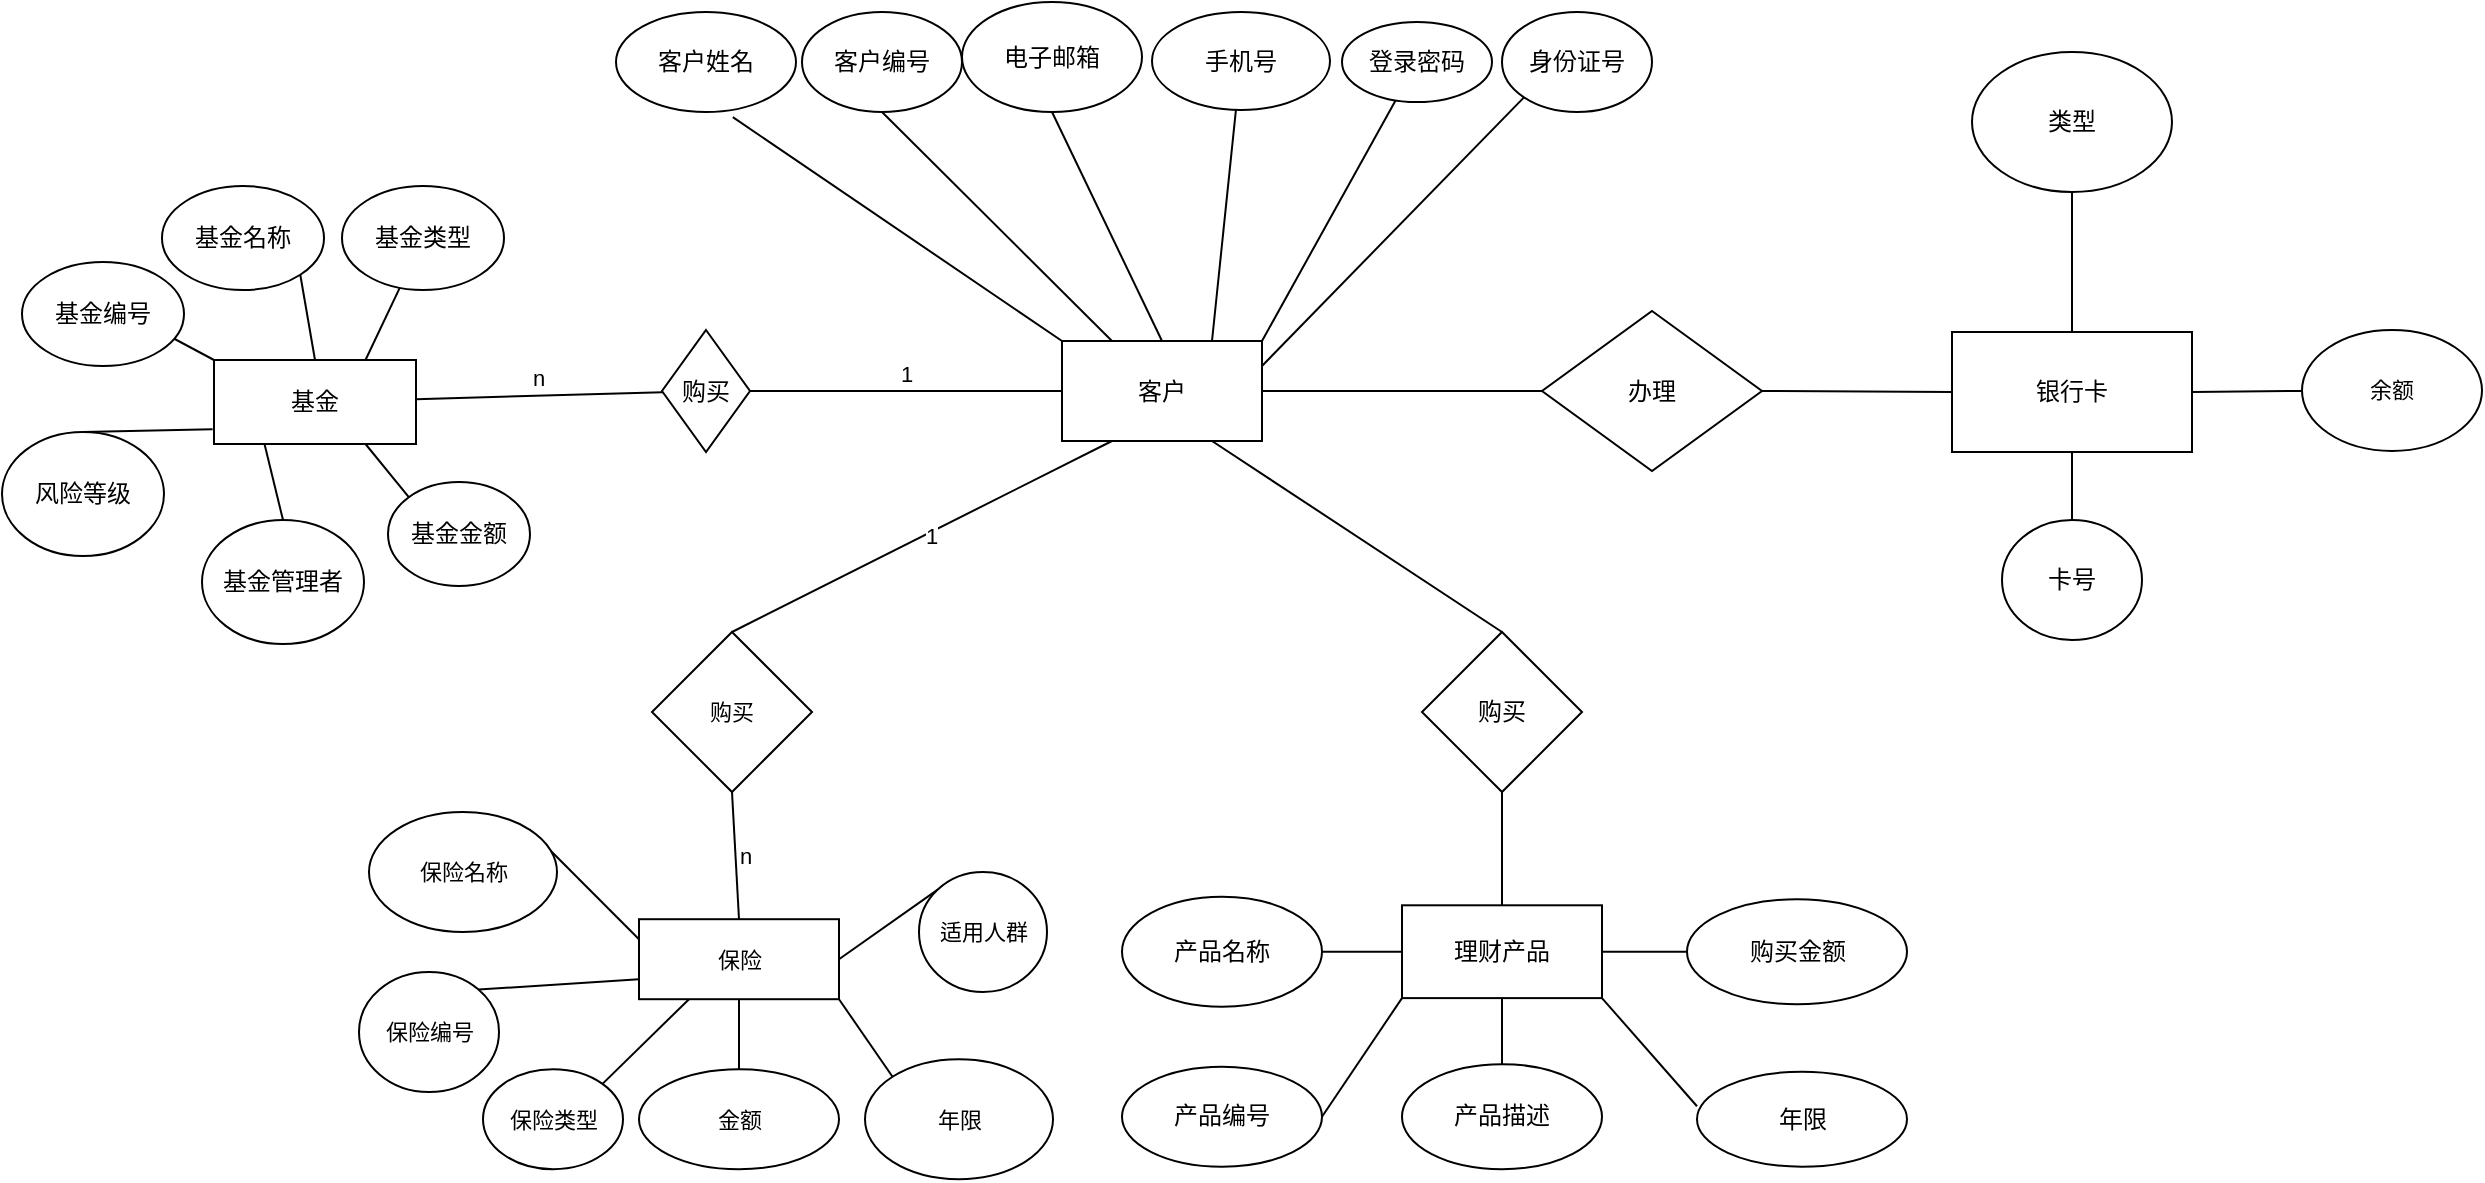 <mxfile version="18.1.3" type="github">
  <diagram id="R2lEEEUBdFMjLlhIrx00" name="Page-1">
    <mxGraphModel dx="1384" dy="697" grid="1" gridSize="10" guides="1" tooltips="1" connect="1" arrows="1" fold="1" page="1" pageScale="1" pageWidth="850" pageHeight="1100" math="0" shadow="0" extFonts="Permanent Marker^https://fonts.googleapis.com/css?family=Permanent+Marker">
      <root>
        <mxCell id="0" />
        <mxCell id="1" parent="0" />
        <mxCell id="vSA9OJWNMoGuVh6hWun6-11" style="rounded=0;orthogonalLoop=1;jettySize=auto;html=1;exitX=0.25;exitY=1;exitDx=0;exitDy=0;entryX=0.5;entryY=0;entryDx=0;entryDy=0;strokeColor=default;endArrow=none;endFill=0;" edge="1" parent="1" source="vSA9OJWNMoGuVh6hWun6-2" target="vSA9OJWNMoGuVh6hWun6-5">
          <mxGeometry relative="1" as="geometry" />
        </mxCell>
        <mxCell id="vSA9OJWNMoGuVh6hWun6-12" style="shape=connector;orthogonalLoop=1;jettySize=auto;html=1;exitX=0.75;exitY=1;exitDx=0;exitDy=0;entryX=0;entryY=0;entryDx=0;entryDy=0;labelBackgroundColor=default;fontFamily=Helvetica;fontSize=11;fontColor=default;endArrow=none;endFill=0;strokeColor=default;" edge="1" parent="1" source="vSA9OJWNMoGuVh6hWun6-2" target="vSA9OJWNMoGuVh6hWun6-4">
          <mxGeometry relative="1" as="geometry" />
        </mxCell>
        <mxCell id="vSA9OJWNMoGuVh6hWun6-13" style="edgeStyle=none;shape=connector;rounded=1;orthogonalLoop=1;jettySize=auto;html=1;exitX=0.75;exitY=0;exitDx=0;exitDy=0;labelBackgroundColor=default;fontFamily=Helvetica;fontSize=11;fontColor=default;endArrow=none;endFill=0;strokeColor=default;" edge="1" parent="1" source="vSA9OJWNMoGuVh6hWun6-2" target="vSA9OJWNMoGuVh6hWun6-7">
          <mxGeometry relative="1" as="geometry" />
        </mxCell>
        <mxCell id="vSA9OJWNMoGuVh6hWun6-14" style="edgeStyle=none;shape=connector;rounded=1;orthogonalLoop=1;jettySize=auto;html=1;exitX=0.5;exitY=0;exitDx=0;exitDy=0;entryX=1;entryY=1;entryDx=0;entryDy=0;labelBackgroundColor=default;fontFamily=Helvetica;fontSize=11;fontColor=default;endArrow=none;endFill=0;strokeColor=default;" edge="1" parent="1" source="vSA9OJWNMoGuVh6hWun6-2" target="vSA9OJWNMoGuVh6hWun6-8">
          <mxGeometry relative="1" as="geometry" />
        </mxCell>
        <mxCell id="vSA9OJWNMoGuVh6hWun6-15" style="edgeStyle=none;shape=connector;rounded=1;orthogonalLoop=1;jettySize=auto;html=1;exitX=0;exitY=0;exitDx=0;exitDy=0;entryX=1;entryY=1;entryDx=0;entryDy=0;labelBackgroundColor=default;fontFamily=Helvetica;fontSize=11;fontColor=default;endArrow=none;endFill=0;strokeColor=default;" edge="1" parent="1" source="vSA9OJWNMoGuVh6hWun6-2">
          <mxGeometry relative="1" as="geometry">
            <mxPoint x="367.544" y="222.007" as="targetPoint" />
          </mxGeometry>
        </mxCell>
        <mxCell id="vSA9OJWNMoGuVh6hWun6-18" value="n" style="edgeStyle=none;shape=connector;rounded=1;orthogonalLoop=1;jettySize=auto;html=1;labelBackgroundColor=default;fontFamily=Helvetica;fontSize=11;fontColor=default;endArrow=none;endFill=0;strokeColor=default;labelBorderColor=none;labelPosition=center;verticalLabelPosition=top;align=center;verticalAlign=bottom;" edge="1" parent="1" source="vSA9OJWNMoGuVh6hWun6-2" target="vSA9OJWNMoGuVh6hWun6-17">
          <mxGeometry relative="1" as="geometry" />
        </mxCell>
        <mxCell id="vSA9OJWNMoGuVh6hWun6-2" value="基金" style="rounded=0;whiteSpace=wrap;html=1;" vertex="1" parent="1">
          <mxGeometry x="446" y="264" width="101" height="42" as="geometry" />
        </mxCell>
        <mxCell id="vSA9OJWNMoGuVh6hWun6-3" value="基金编号" style="ellipse;whiteSpace=wrap;html=1;" vertex="1" parent="1">
          <mxGeometry x="350" y="215" width="81" height="52" as="geometry" />
        </mxCell>
        <mxCell id="vSA9OJWNMoGuVh6hWun6-4" value="基金金额" style="ellipse;whiteSpace=wrap;html=1;" vertex="1" parent="1">
          <mxGeometry x="533" y="325" width="71" height="52" as="geometry" />
        </mxCell>
        <mxCell id="vSA9OJWNMoGuVh6hWun6-5" value="基金管理者" style="ellipse;whiteSpace=wrap;html=1;" vertex="1" parent="1">
          <mxGeometry x="440" y="344" width="81" height="62" as="geometry" />
        </mxCell>
        <mxCell id="vSA9OJWNMoGuVh6hWun6-6" value="风险等级" style="ellipse;whiteSpace=wrap;html=1;" vertex="1" parent="1">
          <mxGeometry x="340" y="300" width="81" height="62" as="geometry" />
        </mxCell>
        <mxCell id="vSA9OJWNMoGuVh6hWun6-7" value="基金类型" style="ellipse;whiteSpace=wrap;html=1;" vertex="1" parent="1">
          <mxGeometry x="510" y="177" width="81" height="52" as="geometry" />
        </mxCell>
        <mxCell id="vSA9OJWNMoGuVh6hWun6-8" value="基金名称" style="ellipse;whiteSpace=wrap;html=1;" vertex="1" parent="1">
          <mxGeometry x="420" y="177" width="81" height="52" as="geometry" />
        </mxCell>
        <mxCell id="vSA9OJWNMoGuVh6hWun6-9" value="" style="endArrow=none;html=1;rounded=0;entryX=-0.007;entryY=0.824;entryDx=0;entryDy=0;entryPerimeter=0;exitX=0.5;exitY=0;exitDx=0;exitDy=0;" edge="1" parent="1" source="vSA9OJWNMoGuVh6hWun6-6" target="vSA9OJWNMoGuVh6hWun6-2">
          <mxGeometry width="50" height="50" relative="1" as="geometry">
            <mxPoint x="352.0" y="337" as="sourcePoint" />
            <mxPoint x="430" y="277" as="targetPoint" />
          </mxGeometry>
        </mxCell>
        <mxCell id="vSA9OJWNMoGuVh6hWun6-20" value="1" style="edgeStyle=none;shape=connector;rounded=1;orthogonalLoop=1;jettySize=auto;html=1;labelBackgroundColor=default;fontFamily=Helvetica;fontSize=11;fontColor=default;endArrow=none;endFill=0;strokeColor=default;labelPosition=center;verticalLabelPosition=top;align=center;verticalAlign=bottom;entryX=0;entryY=0.5;entryDx=0;entryDy=0;" edge="1" parent="1" source="vSA9OJWNMoGuVh6hWun6-17" target="vSA9OJWNMoGuVh6hWun6-50">
          <mxGeometry relative="1" as="geometry" />
        </mxCell>
        <mxCell id="vSA9OJWNMoGuVh6hWun6-17" value="购买" style="rhombus;whiteSpace=wrap;html=1;rounded=0;" vertex="1" parent="1">
          <mxGeometry x="670" y="249" width="44" height="61" as="geometry" />
        </mxCell>
        <mxCell id="vSA9OJWNMoGuVh6hWun6-39" value="n" style="edgeStyle=none;shape=connector;rounded=1;orthogonalLoop=1;jettySize=auto;html=1;exitX=0.5;exitY=0;exitDx=0;exitDy=0;labelBackgroundColor=default;labelBorderColor=none;fontFamily=Helvetica;fontSize=11;fontColor=default;endArrow=none;endFill=0;strokeColor=default;entryX=0.5;entryY=1;entryDx=0;entryDy=0;labelPosition=right;verticalLabelPosition=middle;align=left;verticalAlign=middle;spacingRight=10;" edge="1" parent="1" source="vSA9OJWNMoGuVh6hWun6-24" target="vSA9OJWNMoGuVh6hWun6-45">
          <mxGeometry relative="1" as="geometry">
            <mxPoint x="454" y="620" as="targetPoint" />
          </mxGeometry>
        </mxCell>
        <mxCell id="vSA9OJWNMoGuVh6hWun6-40" style="edgeStyle=none;shape=connector;rounded=1;orthogonalLoop=1;jettySize=auto;html=1;exitX=0;exitY=0.75;exitDx=0;exitDy=0;entryX=1;entryY=0;entryDx=0;entryDy=0;labelBackgroundColor=default;labelBorderColor=none;fontFamily=Helvetica;fontSize=11;fontColor=default;endArrow=none;endFill=0;strokeColor=default;" edge="1" parent="1" source="vSA9OJWNMoGuVh6hWun6-24" target="vSA9OJWNMoGuVh6hWun6-38">
          <mxGeometry relative="1" as="geometry">
            <mxPoint x="389.992" y="571.431" as="targetPoint" />
          </mxGeometry>
        </mxCell>
        <mxCell id="vSA9OJWNMoGuVh6hWun6-42" style="edgeStyle=none;shape=connector;rounded=1;orthogonalLoop=1;jettySize=auto;html=1;exitX=1;exitY=1;exitDx=0;exitDy=0;entryX=0;entryY=0;entryDx=0;entryDy=0;labelBackgroundColor=default;labelBorderColor=none;fontFamily=Helvetica;fontSize=11;fontColor=default;endArrow=none;endFill=0;strokeColor=default;" edge="1" parent="1" source="vSA9OJWNMoGuVh6hWun6-24" target="vSA9OJWNMoGuVh6hWun6-33">
          <mxGeometry relative="1" as="geometry" />
        </mxCell>
        <mxCell id="vSA9OJWNMoGuVh6hWun6-43" style="edgeStyle=none;shape=connector;rounded=1;orthogonalLoop=1;jettySize=auto;html=1;exitX=0.5;exitY=1;exitDx=0;exitDy=0;entryX=0.5;entryY=0;entryDx=0;entryDy=0;labelBackgroundColor=default;labelBorderColor=none;fontFamily=Helvetica;fontSize=11;fontColor=default;endArrow=none;endFill=0;strokeColor=default;" edge="1" parent="1" source="vSA9OJWNMoGuVh6hWun6-24" target="vSA9OJWNMoGuVh6hWun6-34">
          <mxGeometry relative="1" as="geometry" />
        </mxCell>
        <mxCell id="vSA9OJWNMoGuVh6hWun6-44" style="edgeStyle=none;shape=connector;rounded=1;orthogonalLoop=1;jettySize=auto;html=1;exitX=0.25;exitY=1;exitDx=0;exitDy=0;entryX=0;entryY=1;entryDx=0;entryDy=0;labelBackgroundColor=default;labelBorderColor=none;fontFamily=Helvetica;fontSize=11;fontColor=default;endArrow=none;endFill=0;strokeColor=default;" edge="1" parent="1" source="vSA9OJWNMoGuVh6hWun6-24" target="vSA9OJWNMoGuVh6hWun6-35">
          <mxGeometry relative="1" as="geometry" />
        </mxCell>
        <mxCell id="vSA9OJWNMoGuVh6hWun6-24" value="保险" style="rounded=0;whiteSpace=wrap;html=1;fontFamily=Helvetica;fontSize=11;fontColor=default;flipH=1;" vertex="1" parent="1">
          <mxGeometry x="658.5" y="543.6" width="100" height="40" as="geometry" />
        </mxCell>
        <mxCell id="vSA9OJWNMoGuVh6hWun6-33" value="年限" style="ellipse;whiteSpace=wrap;html=1;fontFamily=Helvetica;fontSize=11;fontColor=default;" vertex="1" parent="1">
          <mxGeometry x="771.5" y="613.6" width="94" height="60" as="geometry" />
        </mxCell>
        <mxCell id="vSA9OJWNMoGuVh6hWun6-34" value="金额" style="ellipse;whiteSpace=wrap;html=1;fontFamily=Helvetica;fontSize=11;fontColor=default;" vertex="1" parent="1">
          <mxGeometry x="658.5" y="618.6" width="100" height="50" as="geometry" />
        </mxCell>
        <mxCell id="vSA9OJWNMoGuVh6hWun6-35" value="保险类型" style="ellipse;whiteSpace=wrap;html=1;fontFamily=Helvetica;fontSize=11;fontColor=default;direction=west;" vertex="1" parent="1">
          <mxGeometry x="580.5" y="618.6" width="70" height="50" as="geometry" />
        </mxCell>
        <mxCell id="vSA9OJWNMoGuVh6hWun6-89" style="edgeStyle=none;shape=connector;rounded=1;orthogonalLoop=1;jettySize=auto;html=1;exitX=0;exitY=0;exitDx=0;exitDy=0;entryX=1;entryY=0.5;entryDx=0;entryDy=0;labelBackgroundColor=default;labelBorderColor=none;fontFamily=Helvetica;fontSize=11;fontColor=default;endArrow=none;endFill=0;strokeColor=default;" edge="1" parent="1" source="vSA9OJWNMoGuVh6hWun6-36" target="vSA9OJWNMoGuVh6hWun6-24">
          <mxGeometry relative="1" as="geometry" />
        </mxCell>
        <mxCell id="vSA9OJWNMoGuVh6hWun6-36" value="适用人群" style="ellipse;whiteSpace=wrap;html=1;fontFamily=Helvetica;fontSize=11;fontColor=default;" vertex="1" parent="1">
          <mxGeometry x="798.5" y="520" width="64" height="60" as="geometry" />
        </mxCell>
        <mxCell id="vSA9OJWNMoGuVh6hWun6-88" style="edgeStyle=none;shape=connector;rounded=1;orthogonalLoop=1;jettySize=auto;html=1;exitX=1;exitY=0;exitDx=0;exitDy=0;entryX=0;entryY=0.25;entryDx=0;entryDy=0;labelBackgroundColor=default;labelBorderColor=none;fontFamily=Helvetica;fontSize=11;fontColor=default;endArrow=none;endFill=0;strokeColor=default;" edge="1" parent="1" source="vSA9OJWNMoGuVh6hWun6-37" target="vSA9OJWNMoGuVh6hWun6-24">
          <mxGeometry relative="1" as="geometry" />
        </mxCell>
        <mxCell id="vSA9OJWNMoGuVh6hWun6-37" value="保险名称" style="ellipse;whiteSpace=wrap;html=1;fontFamily=Helvetica;fontSize=11;fontColor=default;" vertex="1" parent="1">
          <mxGeometry x="523.5" y="490" width="94" height="60" as="geometry" />
        </mxCell>
        <mxCell id="vSA9OJWNMoGuVh6hWun6-38" value="保险编号" style="ellipse;whiteSpace=wrap;html=1;fontFamily=Helvetica;fontSize=11;fontColor=default;" vertex="1" parent="1">
          <mxGeometry x="518.5" y="570" width="70" height="60" as="geometry" />
        </mxCell>
        <mxCell id="vSA9OJWNMoGuVh6hWun6-47" value="&lt;p style=&quot;line-height: 0.6;&quot;&gt;1&lt;/p&gt;" style="edgeStyle=none;shape=connector;rounded=1;orthogonalLoop=1;jettySize=auto;html=1;entryX=0.25;entryY=1;entryDx=0;entryDy=0;labelBackgroundColor=default;labelBorderColor=none;fontFamily=Helvetica;fontSize=11;fontColor=default;endArrow=none;endFill=0;strokeColor=default;align=left;labelPosition=right;verticalLabelPosition=middle;verticalAlign=middle;exitX=0.5;exitY=0;exitDx=0;exitDy=0;" edge="1" parent="1" source="vSA9OJWNMoGuVh6hWun6-45" target="vSA9OJWNMoGuVh6hWun6-50">
          <mxGeometry relative="1" as="geometry" />
        </mxCell>
        <mxCell id="vSA9OJWNMoGuVh6hWun6-45" value="购买" style="rhombus;whiteSpace=wrap;html=1;fontSize=11;rounded=0;" vertex="1" parent="1">
          <mxGeometry x="665" y="400" width="80" height="80" as="geometry" />
        </mxCell>
        <mxCell id="vSA9OJWNMoGuVh6hWun6-83" style="edgeStyle=none;shape=connector;rounded=1;orthogonalLoop=1;jettySize=auto;html=1;exitX=1;exitY=0.5;exitDx=0;exitDy=0;entryX=0;entryY=0.5;entryDx=0;entryDy=0;labelBackgroundColor=default;labelBorderColor=none;fontFamily=Helvetica;fontSize=11;fontColor=default;endArrow=none;endFill=0;strokeColor=default;" edge="1" parent="1" source="vSA9OJWNMoGuVh6hWun6-50" target="vSA9OJWNMoGuVh6hWun6-82">
          <mxGeometry relative="1" as="geometry" />
        </mxCell>
        <mxCell id="vSA9OJWNMoGuVh6hWun6-50" value="客户" style="rounded=0;whiteSpace=wrap;html=1;" vertex="1" parent="1">
          <mxGeometry x="870" y="254.5" width="100" height="50" as="geometry" />
        </mxCell>
        <mxCell id="vSA9OJWNMoGuVh6hWun6-51" value="客户姓名" style="ellipse;whiteSpace=wrap;html=1;" vertex="1" parent="1">
          <mxGeometry x="647" y="90" width="90" height="50" as="geometry" />
        </mxCell>
        <mxCell id="vSA9OJWNMoGuVh6hWun6-52" value="身份证号" style="ellipse;whiteSpace=wrap;html=1;" vertex="1" parent="1">
          <mxGeometry x="1090" y="90" width="75" height="50" as="geometry" />
        </mxCell>
        <mxCell id="vSA9OJWNMoGuVh6hWun6-53" value="客户编号" style="ellipse;whiteSpace=wrap;html=1;" vertex="1" parent="1">
          <mxGeometry x="740" y="90" width="80" height="50" as="geometry" />
        </mxCell>
        <mxCell id="vSA9OJWNMoGuVh6hWun6-54" value="" style="endArrow=none;html=1;rounded=0;entryX=0.649;entryY=1.052;entryDx=0;entryDy=0;entryPerimeter=0;exitX=0;exitY=0;exitDx=0;exitDy=0;" edge="1" parent="1" source="vSA9OJWNMoGuVh6hWun6-50" target="vSA9OJWNMoGuVh6hWun6-51">
          <mxGeometry width="50" height="50" relative="1" as="geometry">
            <mxPoint x="797.5" y="270" as="sourcePoint" />
            <mxPoint x="847.5" y="220" as="targetPoint" />
          </mxGeometry>
        </mxCell>
        <mxCell id="vSA9OJWNMoGuVh6hWun6-55" value="手机号" style="ellipse;whiteSpace=wrap;html=1;" vertex="1" parent="1">
          <mxGeometry x="915" y="90" width="89" height="49" as="geometry" />
        </mxCell>
        <mxCell id="vSA9OJWNMoGuVh6hWun6-56" value="电子邮箱" style="ellipse;whiteSpace=wrap;html=1;" vertex="1" parent="1">
          <mxGeometry x="820" y="85" width="90" height="55" as="geometry" />
        </mxCell>
        <mxCell id="vSA9OJWNMoGuVh6hWun6-57" value="登录密码" style="ellipse;whiteSpace=wrap;html=1;" vertex="1" parent="1">
          <mxGeometry x="1010" y="95" width="75" height="40" as="geometry" />
        </mxCell>
        <mxCell id="vSA9OJWNMoGuVh6hWun6-58" value="理财产品" style="rounded=0;whiteSpace=wrap;html=1;direction=west;flipV=0;" vertex="1" parent="1">
          <mxGeometry x="1040" y="536.65" width="100" height="46.4" as="geometry" />
        </mxCell>
        <mxCell id="vSA9OJWNMoGuVh6hWun6-59" value="购买" style="rhombus;whiteSpace=wrap;html=1;direction=west;flipV=0;" vertex="1" parent="1">
          <mxGeometry x="1050" y="400" width="80" height="80" as="geometry" />
        </mxCell>
        <mxCell id="vSA9OJWNMoGuVh6hWun6-60" value="" style="endArrow=none;html=1;rounded=0;entryX=0.5;entryY=1;entryDx=0;entryDy=0;exitX=0.25;exitY=0;exitDx=0;exitDy=0;" edge="1" parent="1" source="vSA9OJWNMoGuVh6hWun6-50" target="vSA9OJWNMoGuVh6hWun6-53">
          <mxGeometry width="50" height="50" relative="1" as="geometry">
            <mxPoint x="947.5" y="250" as="sourcePoint" />
            <mxPoint x="997.5" y="200" as="targetPoint" />
          </mxGeometry>
        </mxCell>
        <mxCell id="vSA9OJWNMoGuVh6hWun6-61" value="" style="endArrow=none;html=1;rounded=0;exitX=0.5;exitY=0;exitDx=0;exitDy=0;entryX=0.5;entryY=1;entryDx=0;entryDy=0;" edge="1" parent="1" source="vSA9OJWNMoGuVh6hWun6-50" target="vSA9OJWNMoGuVh6hWun6-56">
          <mxGeometry width="50" height="50" relative="1" as="geometry">
            <mxPoint x="1027.5" y="260" as="sourcePoint" />
            <mxPoint x="1077.5" y="210" as="targetPoint" />
          </mxGeometry>
        </mxCell>
        <mxCell id="vSA9OJWNMoGuVh6hWun6-62" value="" style="endArrow=none;html=1;rounded=0;entryX=1;entryY=0.25;entryDx=0;entryDy=0;exitX=0;exitY=1;exitDx=0;exitDy=0;" edge="1" parent="1" source="vSA9OJWNMoGuVh6hWun6-52" target="vSA9OJWNMoGuVh6hWun6-50">
          <mxGeometry width="50" height="50" relative="1" as="geometry">
            <mxPoint x="847.5" y="330" as="sourcePoint" />
            <mxPoint x="897.5" y="280" as="targetPoint" />
          </mxGeometry>
        </mxCell>
        <mxCell id="vSA9OJWNMoGuVh6hWun6-63" value="" style="endArrow=none;html=1;rounded=0;entryX=0.75;entryY=0;entryDx=0;entryDy=0;" edge="1" parent="1" source="vSA9OJWNMoGuVh6hWun6-55" target="vSA9OJWNMoGuVh6hWun6-50">
          <mxGeometry width="50" height="50" relative="1" as="geometry">
            <mxPoint x="877.5" y="370" as="sourcePoint" />
            <mxPoint x="927.5" y="320" as="targetPoint" />
          </mxGeometry>
        </mxCell>
        <mxCell id="vSA9OJWNMoGuVh6hWun6-64" value="" style="endArrow=none;html=1;rounded=0;entryX=1;entryY=0;entryDx=0;entryDy=0;" edge="1" parent="1" source="vSA9OJWNMoGuVh6hWun6-57" target="vSA9OJWNMoGuVh6hWun6-50">
          <mxGeometry width="50" height="50" relative="1" as="geometry">
            <mxPoint x="937.5" y="410" as="sourcePoint" />
            <mxPoint x="987.5" y="360" as="targetPoint" />
          </mxGeometry>
        </mxCell>
        <mxCell id="vSA9OJWNMoGuVh6hWun6-65" value="产品编号" style="ellipse;whiteSpace=wrap;html=1;direction=west;flipV=0;" vertex="1" parent="1">
          <mxGeometry x="900" y="617.35" width="100" height="50" as="geometry" />
        </mxCell>
        <mxCell id="vSA9OJWNMoGuVh6hWun6-66" value="产品名称" style="ellipse;whiteSpace=wrap;html=1;direction=west;flipV=0;" vertex="1" parent="1">
          <mxGeometry x="900" y="532.35" width="100" height="55" as="geometry" />
        </mxCell>
        <mxCell id="vSA9OJWNMoGuVh6hWun6-67" value="产品描述" style="ellipse;whiteSpace=wrap;html=1;direction=west;flipV=0;" vertex="1" parent="1">
          <mxGeometry x="1040" y="616.1" width="100" height="52.5" as="geometry" />
        </mxCell>
        <mxCell id="vSA9OJWNMoGuVh6hWun6-68" value="购买金额" style="ellipse;whiteSpace=wrap;html=1;direction=east;flipV=0;" vertex="1" parent="1">
          <mxGeometry x="1182.5" y="533.6" width="110" height="52.5" as="geometry" />
        </mxCell>
        <mxCell id="vSA9OJWNMoGuVh6hWun6-69" value="年限" style="ellipse;whiteSpace=wrap;html=1;direction=east;flipV=0;" vertex="1" parent="1">
          <mxGeometry x="1187.5" y="619.85" width="105" height="47.5" as="geometry" />
        </mxCell>
        <mxCell id="vSA9OJWNMoGuVh6hWun6-70" value="" style="endArrow=none;html=1;rounded=0;entryX=0.75;entryY=1;entryDx=0;entryDy=0;exitX=0.5;exitY=1;exitDx=0;exitDy=0;" edge="1" parent="1" source="vSA9OJWNMoGuVh6hWun6-59" target="vSA9OJWNMoGuVh6hWun6-50">
          <mxGeometry width="50" height="50" relative="1" as="geometry">
            <mxPoint x="1097.5" y="310" as="sourcePoint" />
            <mxPoint x="1147.5" y="260" as="targetPoint" />
          </mxGeometry>
        </mxCell>
        <mxCell id="vSA9OJWNMoGuVh6hWun6-71" value="" style="endArrow=none;html=1;rounded=0;exitX=0.5;exitY=0;exitDx=0;exitDy=0;entryX=0.5;entryY=1;entryDx=0;entryDy=0;" edge="1" parent="1" source="vSA9OJWNMoGuVh6hWun6-59" target="vSA9OJWNMoGuVh6hWun6-58">
          <mxGeometry width="50" height="50" relative="1" as="geometry">
            <mxPoint x="1060" y="617.5" as="sourcePoint" />
            <mxPoint x="1110" y="567.5" as="targetPoint" />
          </mxGeometry>
        </mxCell>
        <mxCell id="vSA9OJWNMoGuVh6hWun6-72" value="" style="endArrow=none;html=1;rounded=0;exitX=0;exitY=0;exitDx=0;exitDy=0;entryX=0;entryY=0.364;entryDx=0;entryDy=0;entryPerimeter=0;" edge="1" parent="1" source="vSA9OJWNMoGuVh6hWun6-58" target="vSA9OJWNMoGuVh6hWun6-69">
          <mxGeometry width="50" height="50" relative="1" as="geometry">
            <mxPoint x="1250" y="641.077" as="sourcePoint" />
            <mxPoint x="1300" y="591.077" as="targetPoint" />
          </mxGeometry>
        </mxCell>
        <mxCell id="vSA9OJWNMoGuVh6hWun6-73" value="" style="endArrow=none;html=1;rounded=0;entryX=0;entryY=0.5;entryDx=0;entryDy=0;exitX=1;exitY=0.5;exitDx=0;exitDy=0;" edge="1" parent="1" source="vSA9OJWNMoGuVh6hWun6-58" target="vSA9OJWNMoGuVh6hWun6-66">
          <mxGeometry width="50" height="50" relative="1" as="geometry">
            <mxPoint x="1050" y="707.35" as="sourcePoint" />
            <mxPoint x="1100" y="657.35" as="targetPoint" />
          </mxGeometry>
        </mxCell>
        <mxCell id="vSA9OJWNMoGuVh6hWun6-74" value="" style="endArrow=none;html=1;rounded=0;entryX=0;entryY=0.5;entryDx=0;entryDy=0;exitX=1;exitY=0;exitDx=0;exitDy=0;" edge="1" parent="1" source="vSA9OJWNMoGuVh6hWun6-58" target="vSA9OJWNMoGuVh6hWun6-65">
          <mxGeometry width="50" height="50" relative="1" as="geometry">
            <mxPoint x="1160" y="557.35" as="sourcePoint" />
            <mxPoint x="1170" y="697.35" as="targetPoint" />
          </mxGeometry>
        </mxCell>
        <mxCell id="vSA9OJWNMoGuVh6hWun6-75" value="" style="endArrow=none;html=1;rounded=0;exitX=0.5;exitY=0;exitDx=0;exitDy=0;" edge="1" parent="1" source="vSA9OJWNMoGuVh6hWun6-58" target="vSA9OJWNMoGuVh6hWun6-67">
          <mxGeometry width="50" height="50" relative="1" as="geometry">
            <mxPoint x="1180" y="747.35" as="sourcePoint" />
            <mxPoint x="1230" y="697.35" as="targetPoint" />
          </mxGeometry>
        </mxCell>
        <mxCell id="vSA9OJWNMoGuVh6hWun6-76" value="" style="endArrow=none;html=1;rounded=0;entryX=0;entryY=0.5;entryDx=0;entryDy=0;exitX=0;exitY=0.5;exitDx=0;exitDy=0;" edge="1" parent="1" source="vSA9OJWNMoGuVh6hWun6-58" target="vSA9OJWNMoGuVh6hWun6-68">
          <mxGeometry width="50" height="50" relative="1" as="geometry">
            <mxPoint x="1290" y="737.35" as="sourcePoint" />
            <mxPoint x="1340" y="687.35" as="targetPoint" />
          </mxGeometry>
        </mxCell>
        <mxCell id="vSA9OJWNMoGuVh6hWun6-86" style="edgeStyle=none;shape=connector;rounded=1;orthogonalLoop=1;jettySize=auto;html=1;exitX=0.5;exitY=1;exitDx=0;exitDy=0;entryX=0.5;entryY=0;entryDx=0;entryDy=0;labelBackgroundColor=default;labelBorderColor=none;fontFamily=Helvetica;fontSize=11;fontColor=default;endArrow=none;endFill=0;strokeColor=default;" edge="1" parent="1" source="vSA9OJWNMoGuVh6hWun6-77" target="vSA9OJWNMoGuVh6hWun6-79">
          <mxGeometry relative="1" as="geometry" />
        </mxCell>
        <mxCell id="vSA9OJWNMoGuVh6hWun6-77" value="银行卡" style="rounded=0;whiteSpace=wrap;html=1;" vertex="1" parent="1">
          <mxGeometry x="1315" y="250" width="120" height="60" as="geometry" />
        </mxCell>
        <mxCell id="vSA9OJWNMoGuVh6hWun6-85" value="" style="edgeStyle=none;shape=connector;rounded=1;orthogonalLoop=1;jettySize=auto;html=1;labelBackgroundColor=default;labelBorderColor=none;fontFamily=Helvetica;fontSize=11;fontColor=default;endArrow=none;endFill=0;strokeColor=default;exitX=0.5;exitY=1;exitDx=0;exitDy=0;" edge="1" parent="1" source="vSA9OJWNMoGuVh6hWun6-78" target="vSA9OJWNMoGuVh6hWun6-77">
          <mxGeometry relative="1" as="geometry">
            <mxPoint x="1350" y="440" as="sourcePoint" />
          </mxGeometry>
        </mxCell>
        <mxCell id="vSA9OJWNMoGuVh6hWun6-78" value="类型" style="ellipse;whiteSpace=wrap;html=1;" vertex="1" parent="1">
          <mxGeometry x="1325" y="110" width="100" height="70" as="geometry" />
        </mxCell>
        <mxCell id="vSA9OJWNMoGuVh6hWun6-79" value="卡号" style="ellipse;whiteSpace=wrap;html=1;" vertex="1" parent="1">
          <mxGeometry x="1340" y="344" width="70" height="60" as="geometry" />
        </mxCell>
        <mxCell id="vSA9OJWNMoGuVh6hWun6-84" style="edgeStyle=none;shape=connector;rounded=1;orthogonalLoop=1;jettySize=auto;html=1;entryX=0;entryY=0.5;entryDx=0;entryDy=0;labelBackgroundColor=default;labelBorderColor=none;fontFamily=Helvetica;fontSize=11;fontColor=default;endArrow=none;endFill=0;strokeColor=default;exitX=1;exitY=0.5;exitDx=0;exitDy=0;" edge="1" parent="1" source="vSA9OJWNMoGuVh6hWun6-82" target="vSA9OJWNMoGuVh6hWun6-77">
          <mxGeometry relative="1" as="geometry" />
        </mxCell>
        <mxCell id="vSA9OJWNMoGuVh6hWun6-82" value="办理" style="rhombus;whiteSpace=wrap;html=1;" vertex="1" parent="1">
          <mxGeometry x="1110" y="239.5" width="110" height="80" as="geometry" />
        </mxCell>
        <mxCell id="vSA9OJWNMoGuVh6hWun6-91" style="edgeStyle=none;shape=connector;rounded=1;orthogonalLoop=1;jettySize=auto;html=1;exitX=0;exitY=0;exitDx=0;exitDy=0;labelBackgroundColor=default;labelBorderColor=none;fontFamily=Helvetica;fontSize=11;fontColor=default;endArrow=none;endFill=0;strokeColor=default;" edge="1" parent="1" source="vSA9OJWNMoGuVh6hWun6-82" target="vSA9OJWNMoGuVh6hWun6-82">
          <mxGeometry relative="1" as="geometry" />
        </mxCell>
        <mxCell id="vSA9OJWNMoGuVh6hWun6-93" style="edgeStyle=none;shape=connector;rounded=1;orthogonalLoop=1;jettySize=auto;html=1;entryX=1;entryY=0.5;entryDx=0;entryDy=0;labelBackgroundColor=default;labelBorderColor=none;fontFamily=Helvetica;fontSize=11;fontColor=default;endArrow=none;endFill=0;strokeColor=default;" edge="1" parent="1" source="vSA9OJWNMoGuVh6hWun6-92" target="vSA9OJWNMoGuVh6hWun6-77">
          <mxGeometry relative="1" as="geometry" />
        </mxCell>
        <mxCell id="vSA9OJWNMoGuVh6hWun6-92" value="余额" style="ellipse;whiteSpace=wrap;html=1;fontFamily=Helvetica;fontSize=11;fontColor=default;" vertex="1" parent="1">
          <mxGeometry x="1490" y="249" width="90" height="60.5" as="geometry" />
        </mxCell>
      </root>
    </mxGraphModel>
  </diagram>
</mxfile>
